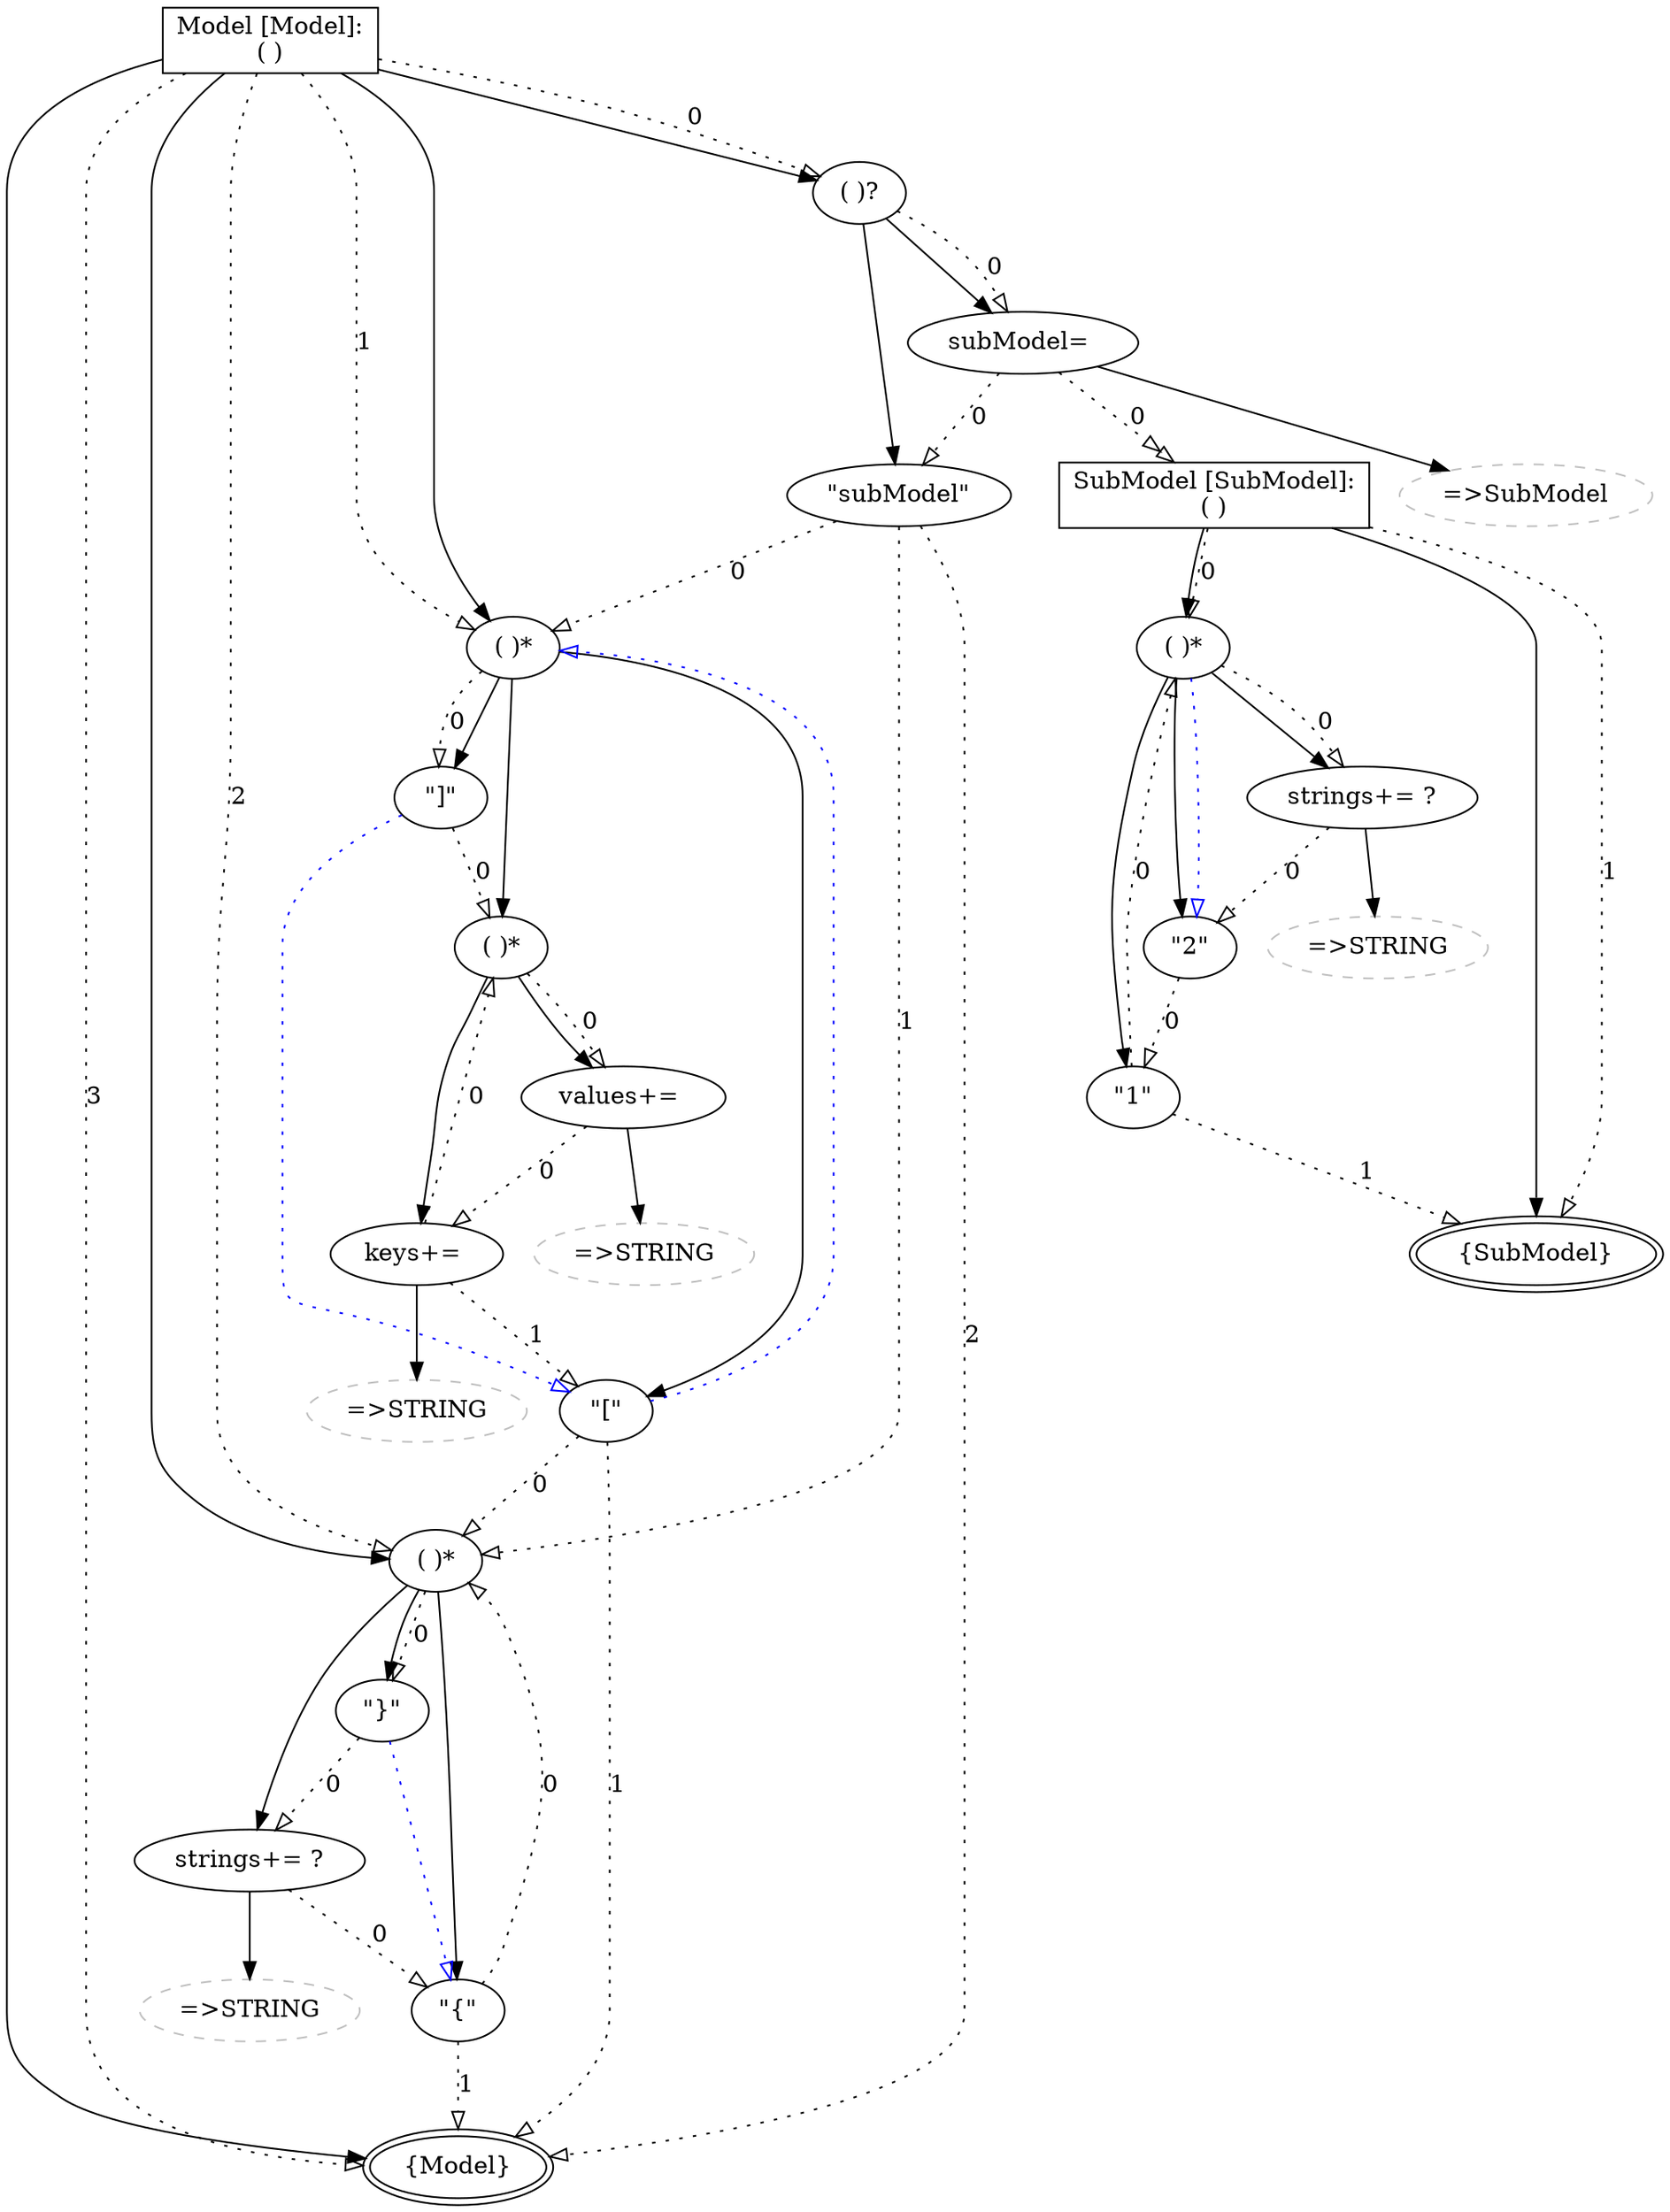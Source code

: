 ## This is a Graphviz .dot file (http://www.graphviz.org/)
## You can use the command 'dot -Tpdf this.dot > out.pdf' to render it.
digraph G {
group1621574303 [label="Model \[Model\]:\n( )",shape=record];
action84346444 [peripheries=2,label="{Model}"];
group1463513188 [label="( )*"];
keyword2135941625 [label="\"{\""];
assignment1434248123 [label="strings+= ?"];
rulecall2051749333 [style=dashed,color=grey,label="=\>STRING"];
keyword1606119852 [label="\"}\""];
group186909774 [label="( )*"];
keyword1771479704 [label="\"\[\""];
group546103120 [label="( )*"];
assignment10030562 [label="keys+= "];
rulecall1079931068 [style=dashed,color=grey,label="=\>STRING"];
assignment2017159079 [label="values+= "];
rulecall68305564 [style=dashed,color=grey,label="=\>STRING"];
keyword1255346650 [label="\"\]\""];
group1731798422 [label="( )?"];
keyword1490210763 [label="\"subModel\""];
assignment2018002427 [label="subModel= "];
rulecall1357553518 [style=dashed,color=grey,label="=\>SubModel"];
group93832193 [label="SubModel \[SubModel\]:\n( )",shape=record];
action784670853 [peripheries=2,label="{SubModel}"];
group910600801 [label="( )*"];
keyword1499193885 [label="\"1\""];
keyword525994944 [label="\"2\""];
assignment1354332756 [label="strings+= ?"];
rulecall1091455539 [style=dashed,color=grey,label="=\>STRING"];
group1621574303->action84346444 [];
keyword2135941625->group1463513188 [style=dotted,label=0,arrowhead=onormal];
keyword2135941625->action84346444 [style=dotted,label=1,arrowhead=onormal];
group1463513188->keyword2135941625 [];
assignment1434248123->rulecall2051749333 [];
assignment1434248123->keyword2135941625 [style=dotted,label=0,arrowhead=onormal];
group1463513188->assignment1434248123 [];
keyword1606119852->assignment1434248123 [style=dotted,label=0,arrowhead=onormal];
keyword1606119852->keyword2135941625 [style=dotted,color=blue,arrowhead=onormal];
group1463513188->keyword1606119852 [];
group1463513188->keyword1606119852 [style=dotted,label=0,arrowhead=onormal];
group1621574303->group1463513188 [];
keyword1771479704->group186909774 [style=dotted,color=blue,arrowhead=onormal];
keyword1771479704->group1463513188 [style=dotted,label=0,arrowhead=onormal];
keyword1771479704->action84346444 [style=dotted,label=1,arrowhead=onormal];
group186909774->keyword1771479704 [];
assignment10030562->rulecall1079931068 [];
assignment10030562->group546103120 [style=dotted,label=0,arrowhead=onormal];
assignment10030562->keyword1771479704 [style=dotted,label=1,arrowhead=onormal];
group546103120->assignment10030562 [];
assignment2017159079->rulecall68305564 [];
assignment2017159079->assignment10030562 [style=dotted,label=0,arrowhead=onormal];
group546103120->assignment2017159079 [];
group546103120->assignment2017159079 [style=dotted,label=0,arrowhead=onormal];
group186909774->group546103120 [];
keyword1255346650->group546103120 [style=dotted,label=0,arrowhead=onormal];
keyword1255346650->keyword1771479704 [style=dotted,color=blue,arrowhead=onormal];
group186909774->keyword1255346650 [];
group186909774->keyword1255346650 [style=dotted,label=0,arrowhead=onormal];
group1621574303->group186909774 [];
keyword1490210763->group186909774 [style=dotted,label=0,arrowhead=onormal];
keyword1490210763->group1463513188 [style=dotted,label=1,arrowhead=onormal];
keyword1490210763->action84346444 [style=dotted,label=2,arrowhead=onormal];
group1731798422->keyword1490210763 [];
assignment2018002427->rulecall1357553518 [];
assignment2018002427->group93832193 [style=dotted,label=0,arrowhead=onormalonormal];
assignment2018002427->keyword1490210763 [style=dotted,label=0,arrowtail=odot,arrowhead=onormal];
group1731798422->assignment2018002427 [];
group1731798422->assignment2018002427 [style=dotted,label=0,arrowhead=onormal];
group1621574303->group1731798422 [];
group1621574303->group1731798422 [style=dotted,label=0,arrowhead=onormal];
group1621574303->group186909774 [style=dotted,label=1,arrowhead=onormal];
group1621574303->group1463513188 [style=dotted,label=2,arrowhead=onormal];
group1621574303->action84346444 [style=dotted,label=3,arrowhead=onormal];
group93832193->action784670853 [];
keyword1499193885->group910600801 [style=dotted,label=0,arrowhead=onormal];
keyword1499193885->action784670853 [style=dotted,label=1,arrowhead=onormal];
group910600801->keyword1499193885 [];
keyword525994944->keyword1499193885 [style=dotted,label=0,arrowhead=onormal];
group910600801->keyword525994944 [];
assignment1354332756->rulecall1091455539 [];
assignment1354332756->keyword525994944 [style=dotted,label=0,arrowhead=onormal];
group910600801->assignment1354332756 [];
group910600801->assignment1354332756 [style=dotted,label=0,arrowhead=onormal];
group910600801->keyword525994944 [style=dotted,color=blue,arrowhead=onormal];
group93832193->group910600801 [];
group93832193->group910600801 [style=dotted,label=0,arrowhead=onormal];
group93832193->action784670853 [style=dotted,label=1,arrowhead=onormal];
}

